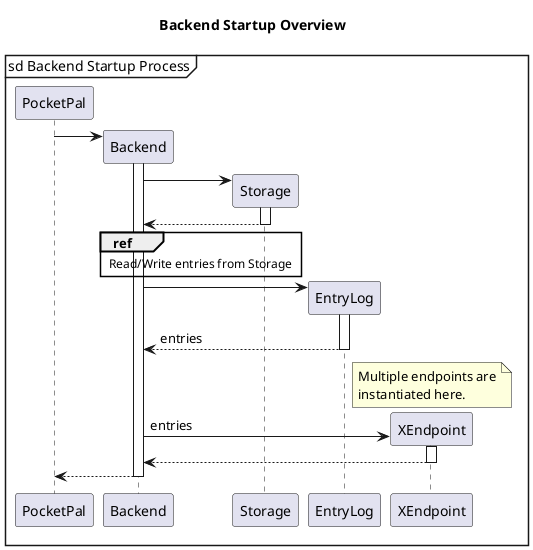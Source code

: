 @startuml
mainframe sd Backend Startup Process
title Backend Startup Overview
PocketPal -> Backend**
activate Backend

Backend -> Storage**
activate Storage
return

ref over Backend, Storage
    Read/Write entries from Storage
end ref

Backend -> EntryLog**
activate EntryLog
return entries

note over XEndpoint
    Multiple endpoints are
    instantiated here.
end note
Backend -> XEndpoint** : entries
activate XEndpoint
return

return
@enduml